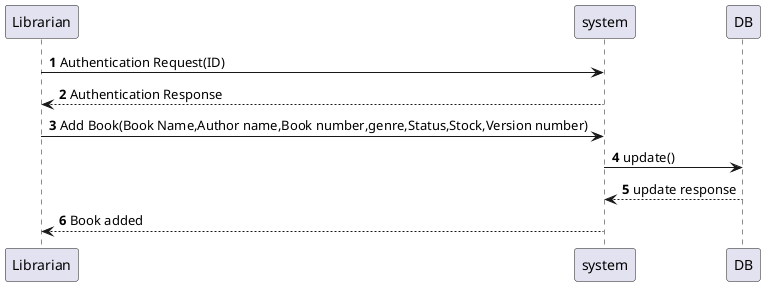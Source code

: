 @startuml
autonumber
Librarian->system : Authentication Request(ID)
system --> Librarian: Authentication Response
Librarian -> system : Add Book(Book Name,Author name,Book number,genre,Status,Stock,Version number)
system -> DB: update()
DB --> system: update response
system --> Librarian : Book added


@enduml
